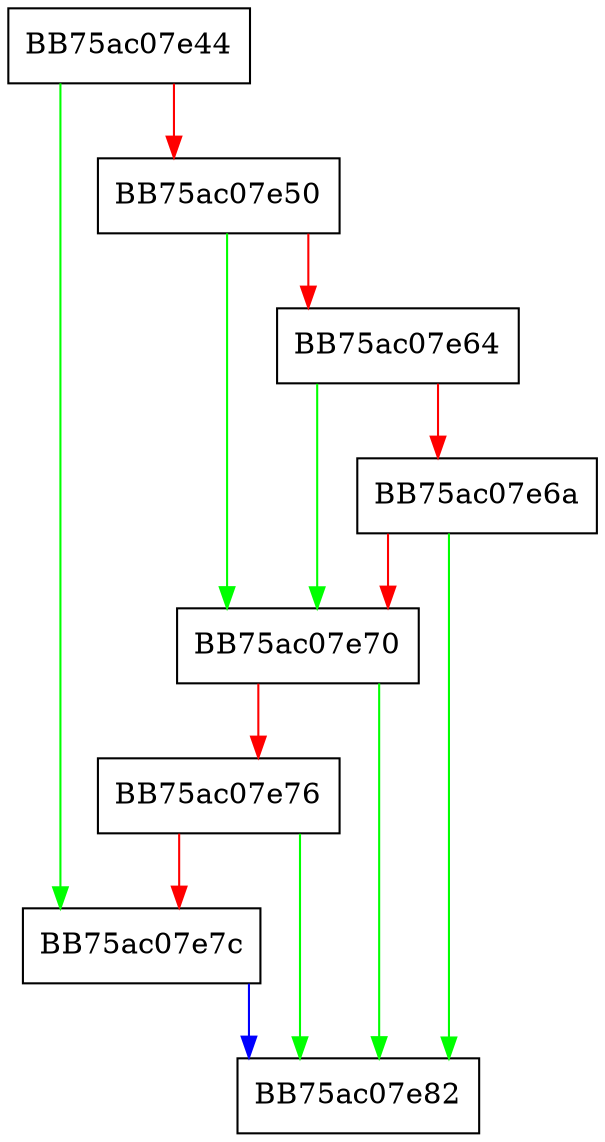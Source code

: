 digraph ZSTD_shouldAttachDict {
  node [shape="box"];
  graph [splines=ortho];
  BB75ac07e44 -> BB75ac07e7c [color="green"];
  BB75ac07e44 -> BB75ac07e50 [color="red"];
  BB75ac07e50 -> BB75ac07e70 [color="green"];
  BB75ac07e50 -> BB75ac07e64 [color="red"];
  BB75ac07e64 -> BB75ac07e70 [color="green"];
  BB75ac07e64 -> BB75ac07e6a [color="red"];
  BB75ac07e6a -> BB75ac07e82 [color="green"];
  BB75ac07e6a -> BB75ac07e70 [color="red"];
  BB75ac07e70 -> BB75ac07e82 [color="green"];
  BB75ac07e70 -> BB75ac07e76 [color="red"];
  BB75ac07e76 -> BB75ac07e82 [color="green"];
  BB75ac07e76 -> BB75ac07e7c [color="red"];
  BB75ac07e7c -> BB75ac07e82 [color="blue"];
}